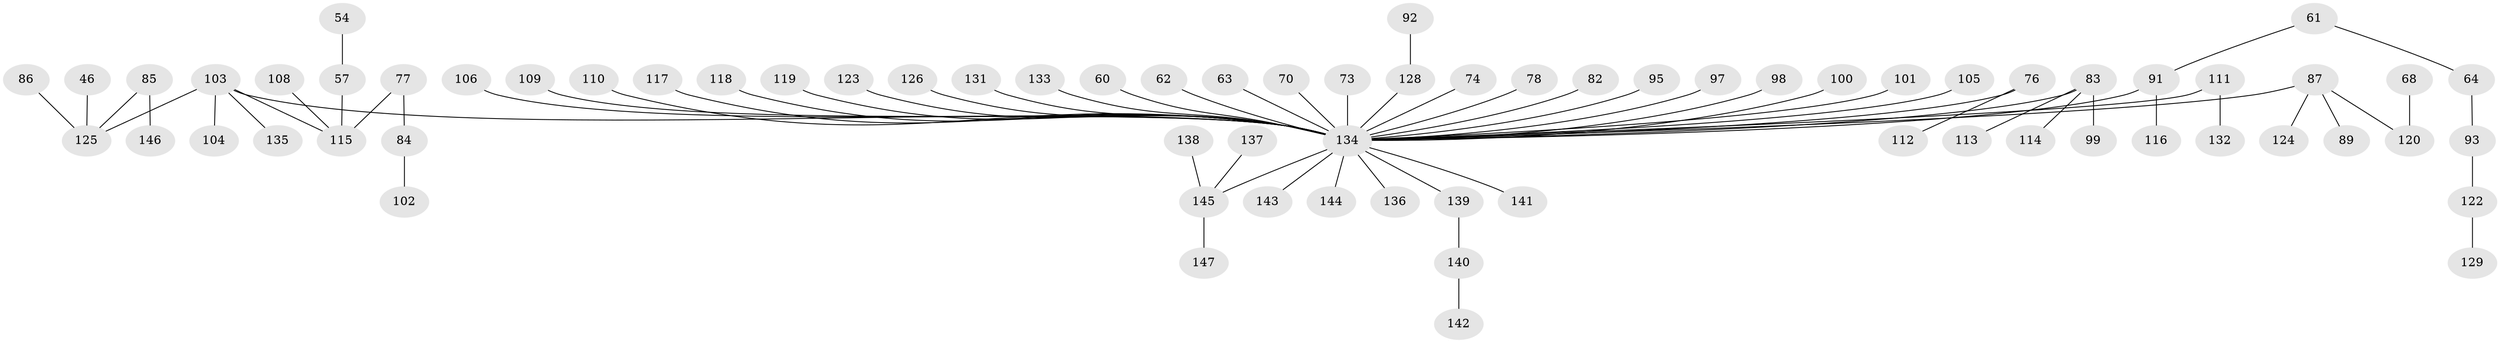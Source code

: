 // original degree distribution, {3: 0.1360544217687075, 8: 0.006802721088435374, 5: 0.027210884353741496, 7: 0.02040816326530612, 4: 0.047619047619047616, 2: 0.2585034013605442, 1: 0.4965986394557823, 6: 0.006802721088435374}
// Generated by graph-tools (version 1.1) at 2025/53/03/09/25 04:53:44]
// undirected, 73 vertices, 72 edges
graph export_dot {
graph [start="1"]
  node [color=gray90,style=filled];
  46;
  54;
  57 [super="+33"];
  60;
  61;
  62;
  63;
  64;
  68;
  70;
  73;
  74;
  76;
  77;
  78;
  82;
  83 [super="+65+31"];
  84;
  85;
  86;
  87 [super="+10+18"];
  89;
  91 [super="+25+71"];
  92;
  93;
  95;
  97;
  98;
  99;
  100;
  101;
  102;
  103 [super="+56"];
  104;
  105;
  106;
  108;
  109;
  110;
  111;
  112;
  113;
  114;
  115 [super="+20"];
  116;
  117;
  118;
  119;
  120 [super="+67"];
  122;
  123;
  124;
  125 [super="+29+32+35"];
  126;
  128 [super="+53"];
  129;
  131;
  132;
  133;
  134 [super="+6+81+79+27+14+38+30+39+19+48+58+72+66+69+96+59+94+121+45+47+52+55"];
  135;
  136;
  137;
  138;
  139;
  140;
  141;
  142;
  143;
  144;
  145 [super="+130"];
  146;
  147;
  46 -- 125;
  54 -- 57;
  57 -- 115;
  60 -- 134;
  61 -- 64;
  61 -- 91;
  62 -- 134;
  63 -- 134;
  64 -- 93;
  68 -- 120;
  70 -- 134;
  73 -- 134;
  74 -- 134;
  76 -- 112;
  76 -- 134;
  77 -- 84;
  77 -- 115;
  78 -- 134;
  82 -- 134;
  83 -- 113;
  83 -- 114;
  83 -- 99;
  83 -- 134;
  84 -- 102;
  85 -- 146;
  85 -- 125;
  86 -- 125;
  87 -- 89;
  87 -- 124;
  87 -- 120;
  87 -- 134;
  91 -- 134;
  91 -- 116;
  92 -- 128;
  93 -- 122;
  95 -- 134;
  97 -- 134;
  98 -- 134;
  100 -- 134;
  101 -- 134;
  103 -- 135;
  103 -- 115;
  103 -- 134;
  103 -- 104;
  103 -- 125;
  105 -- 134;
  106 -- 134;
  108 -- 115;
  109 -- 134;
  110 -- 134;
  111 -- 132;
  111 -- 134;
  117 -- 134;
  118 -- 134;
  119 -- 134;
  122 -- 129;
  123 -- 134;
  126 -- 134;
  128 -- 134;
  131 -- 134;
  133 -- 134;
  134 -- 136;
  134 -- 143;
  134 -- 139;
  134 -- 141;
  134 -- 145;
  134 -- 144;
  137 -- 145;
  138 -- 145;
  139 -- 140;
  140 -- 142;
  145 -- 147;
}
